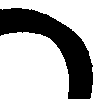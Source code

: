beginfig(0)

path pth;
pen pn;
pth=fullcircle slanted .25 scaled 2cm;
pn=pensquare rotated 60 scaled 6bp;
draw pth withpen pn;
for t:=0 step .25 until length(pth):
	draw makepath(pn) shifted point t of pth withcolor black;
endfor

endfig
